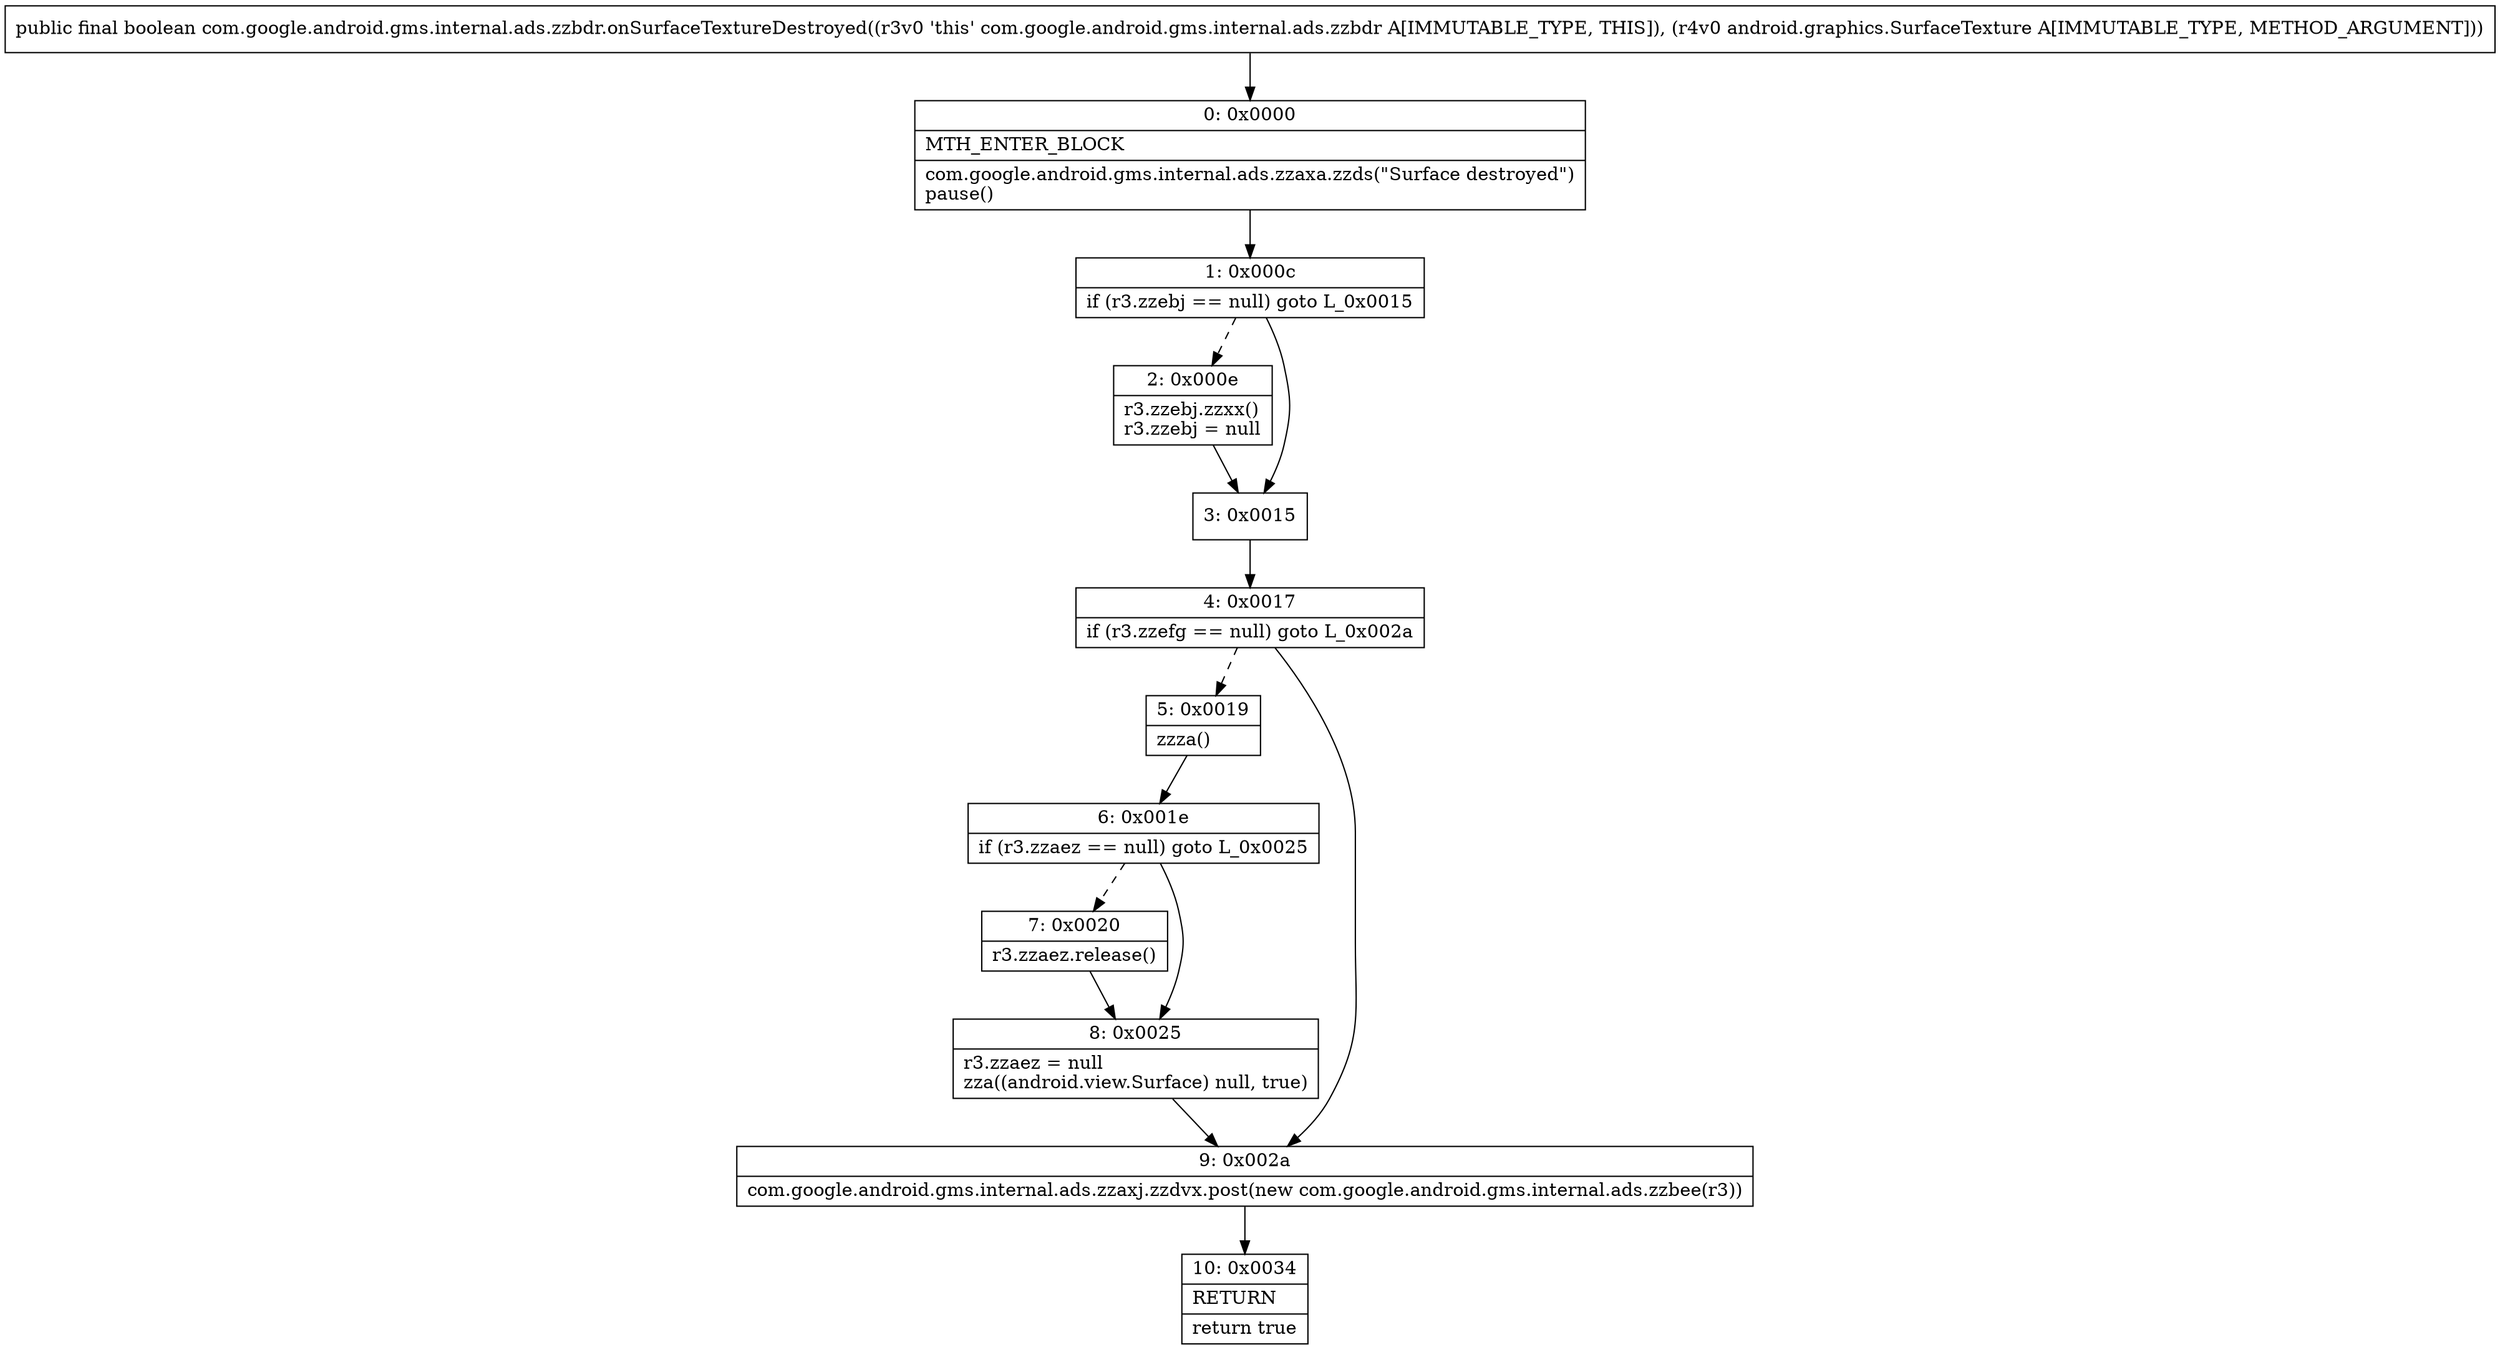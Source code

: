 digraph "CFG forcom.google.android.gms.internal.ads.zzbdr.onSurfaceTextureDestroyed(Landroid\/graphics\/SurfaceTexture;)Z" {
Node_0 [shape=record,label="{0\:\ 0x0000|MTH_ENTER_BLOCK\l|com.google.android.gms.internal.ads.zzaxa.zzds(\"Surface destroyed\")\lpause()\l}"];
Node_1 [shape=record,label="{1\:\ 0x000c|if (r3.zzebj == null) goto L_0x0015\l}"];
Node_2 [shape=record,label="{2\:\ 0x000e|r3.zzebj.zzxx()\lr3.zzebj = null\l}"];
Node_3 [shape=record,label="{3\:\ 0x0015}"];
Node_4 [shape=record,label="{4\:\ 0x0017|if (r3.zzefg == null) goto L_0x002a\l}"];
Node_5 [shape=record,label="{5\:\ 0x0019|zzza()\l}"];
Node_6 [shape=record,label="{6\:\ 0x001e|if (r3.zzaez == null) goto L_0x0025\l}"];
Node_7 [shape=record,label="{7\:\ 0x0020|r3.zzaez.release()\l}"];
Node_8 [shape=record,label="{8\:\ 0x0025|r3.zzaez = null\lzza((android.view.Surface) null, true)\l}"];
Node_9 [shape=record,label="{9\:\ 0x002a|com.google.android.gms.internal.ads.zzaxj.zzdvx.post(new com.google.android.gms.internal.ads.zzbee(r3))\l}"];
Node_10 [shape=record,label="{10\:\ 0x0034|RETURN\l|return true\l}"];
MethodNode[shape=record,label="{public final boolean com.google.android.gms.internal.ads.zzbdr.onSurfaceTextureDestroyed((r3v0 'this' com.google.android.gms.internal.ads.zzbdr A[IMMUTABLE_TYPE, THIS]), (r4v0 android.graphics.SurfaceTexture A[IMMUTABLE_TYPE, METHOD_ARGUMENT])) }"];
MethodNode -> Node_0;
Node_0 -> Node_1;
Node_1 -> Node_2[style=dashed];
Node_1 -> Node_3;
Node_2 -> Node_3;
Node_3 -> Node_4;
Node_4 -> Node_5[style=dashed];
Node_4 -> Node_9;
Node_5 -> Node_6;
Node_6 -> Node_7[style=dashed];
Node_6 -> Node_8;
Node_7 -> Node_8;
Node_8 -> Node_9;
Node_9 -> Node_10;
}

